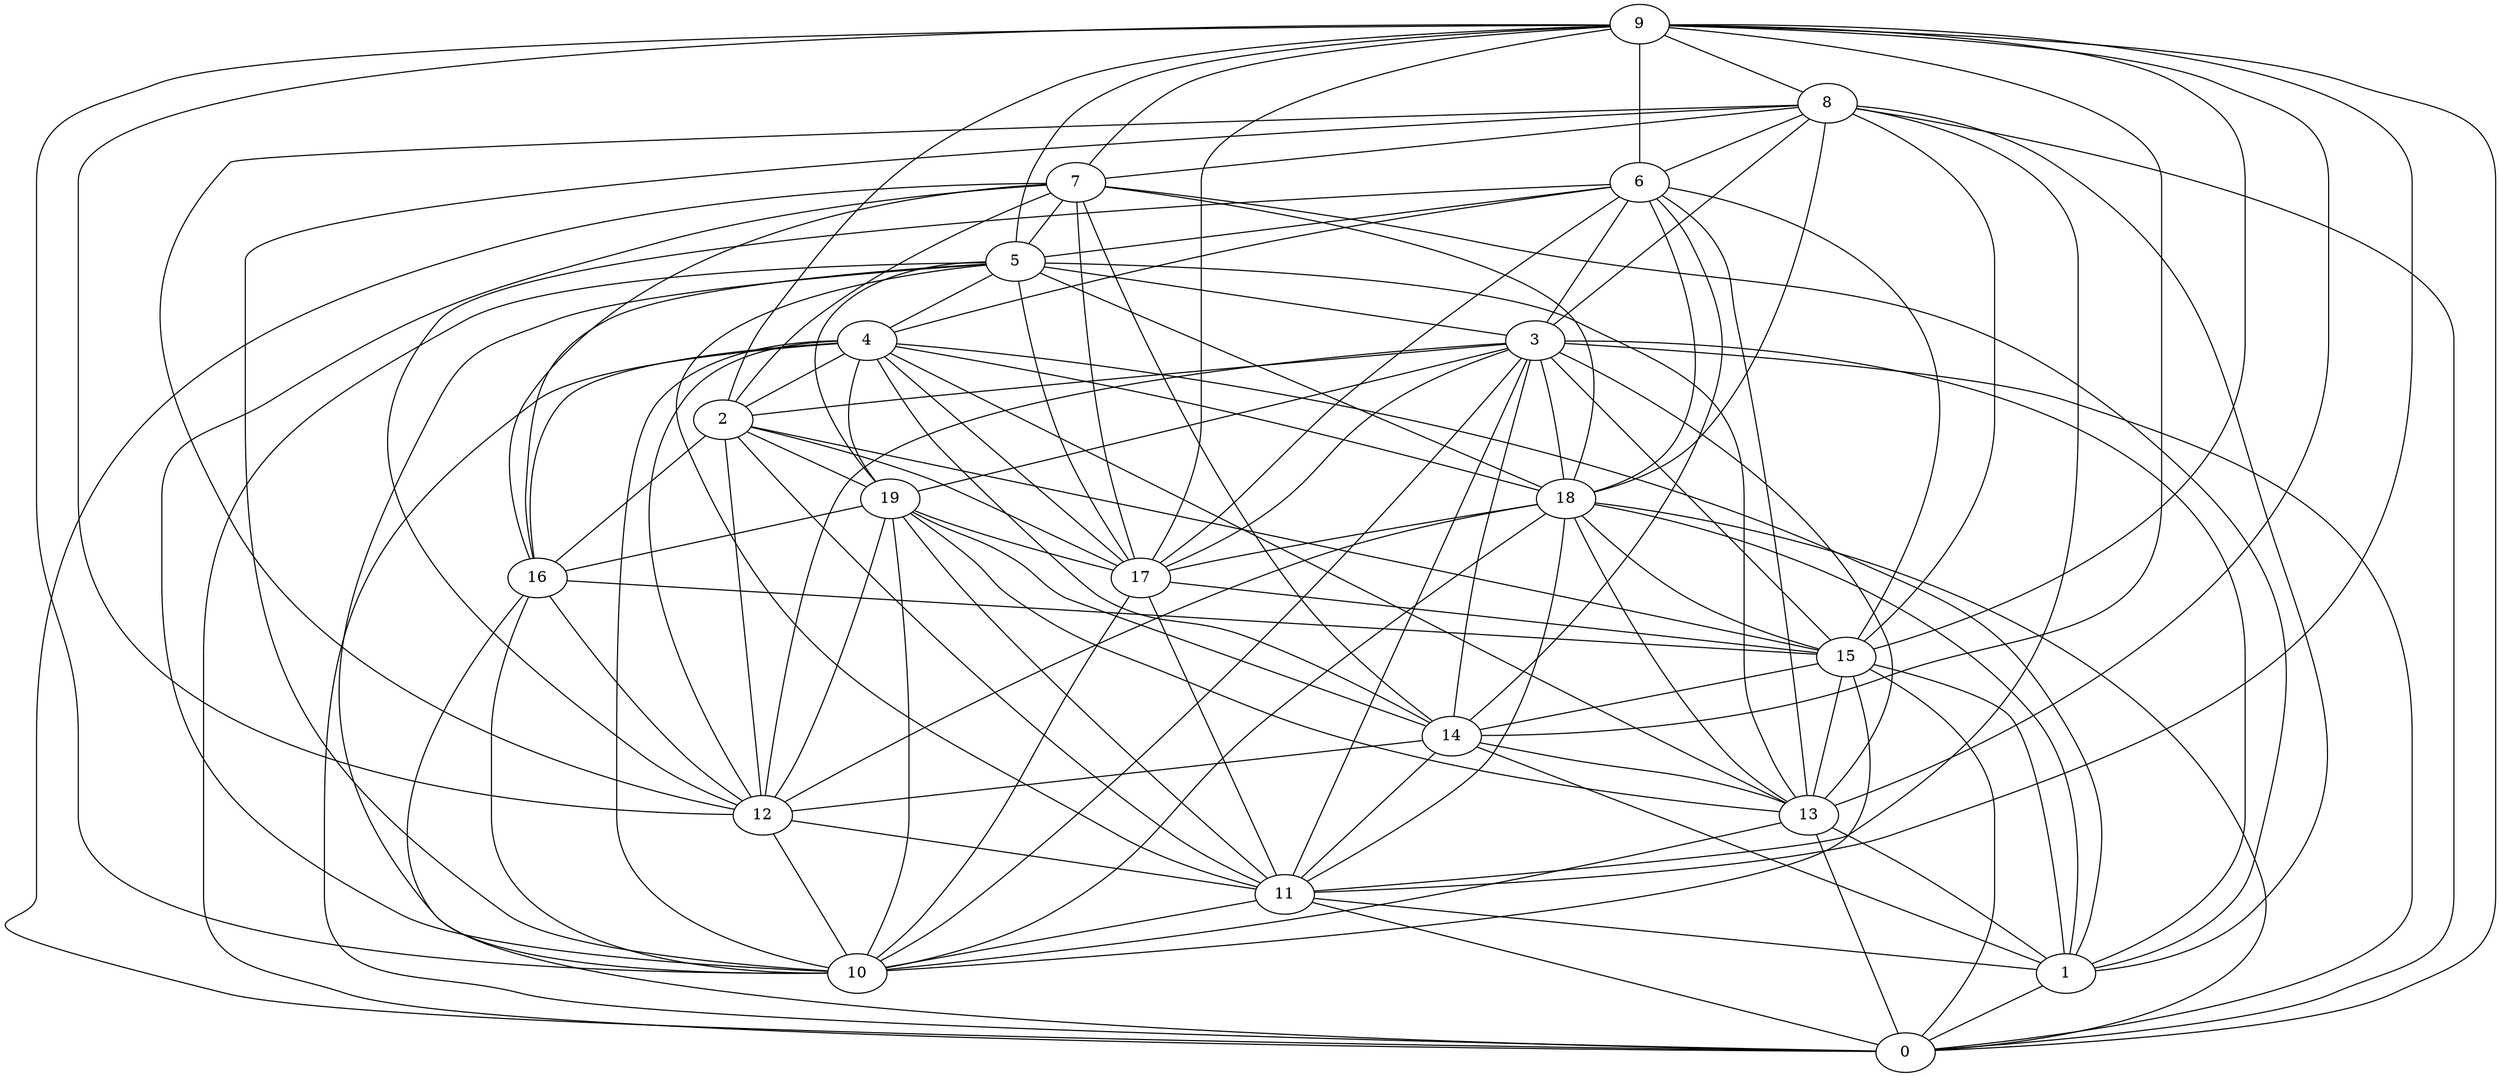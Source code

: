 digraph GG_graph {

subgraph G_graph {
edge [color = black]
"16" -> "15" [dir = none]
"16" -> "12" [dir = none]
"3" -> "1" [dir = none]
"3" -> "12" [dir = none]
"3" -> "14" [dir = none]
"3" -> "17" [dir = none]
"3" -> "0" [dir = none]
"3" -> "10" [dir = none]
"3" -> "19" [dir = none]
"3" -> "2" [dir = none]
"8" -> "10" [dir = none]
"8" -> "11" [dir = none]
"8" -> "7" [dir = none]
"2" -> "11" [dir = none]
"2" -> "15" [dir = none]
"12" -> "10" [dir = none]
"14" -> "12" [dir = none]
"9" -> "10" [dir = none]
"9" -> "2" [dir = none]
"9" -> "7" [dir = none]
"9" -> "8" [dir = none]
"4" -> "2" [dir = none]
"4" -> "19" [dir = none]
"4" -> "12" [dir = none]
"4" -> "14" [dir = none]
"4" -> "16" [dir = none]
"5" -> "13" [dir = none]
"5" -> "17" [dir = none]
"5" -> "11" [dir = none]
"5" -> "0" [dir = none]
"5" -> "4" [dir = none]
"18" -> "11" [dir = none]
"18" -> "13" [dir = none]
"18" -> "10" [dir = none]
"18" -> "1" [dir = none]
"11" -> "10" [dir = none]
"6" -> "12" [dir = none]
"6" -> "3" [dir = none]
"6" -> "15" [dir = none]
"6" -> "14" [dir = none]
"6" -> "17" [dir = none]
"19" -> "13" [dir = none]
"19" -> "14" [dir = none]
"19" -> "16" [dir = none]
"19" -> "10" [dir = none]
"19" -> "11" [dir = none]
"17" -> "11" [dir = none]
"17" -> "10" [dir = none]
"17" -> "15" [dir = none]
"7" -> "0" [dir = none]
"7" -> "10" [dir = none]
"7" -> "5" [dir = none]
"7" -> "1" [dir = none]
"7" -> "18" [dir = none]
"7" -> "14" [dir = none]
"15" -> "0" [dir = none]
"13" -> "0" [dir = none]
"19" -> "12" [dir = none]
"6" -> "4" [dir = none]
"9" -> "11" [dir = none]
"14" -> "1" [dir = none]
"11" -> "0" [dir = none]
"5" -> "3" [dir = none]
"9" -> "15" [dir = none]
"15" -> "14" [dir = none]
"16" -> "0" [dir = none]
"8" -> "0" [dir = none]
"15" -> "13" [dir = none]
"4" -> "0" [dir = none]
"3" -> "11" [dir = none]
"15" -> "1" [dir = none]
"14" -> "11" [dir = none]
"6" -> "13" [dir = none]
"4" -> "17" [dir = none]
"5" -> "18" [dir = none]
"3" -> "13" [dir = none]
"8" -> "3" [dir = none]
"8" -> "12" [dir = none]
"2" -> "16" [dir = none]
"9" -> "5" [dir = none]
"8" -> "18" [dir = none]
"9" -> "17" [dir = none]
"5" -> "10" [dir = none]
"4" -> "13" [dir = none]
"2" -> "19" [dir = none]
"3" -> "18" [dir = none]
"4" -> "10" [dir = none]
"13" -> "10" [dir = none]
"18" -> "0" [dir = none]
"9" -> "14" [dir = none]
"8" -> "6" [dir = none]
"6" -> "5" [dir = none]
"9" -> "12" [dir = none]
"19" -> "17" [dir = none]
"6" -> "18" [dir = none]
"5" -> "19" [dir = none]
"8" -> "1" [dir = none]
"4" -> "1" [dir = none]
"9" -> "0" [dir = none]
"1" -> "0" [dir = none]
"16" -> "10" [dir = none]
"4" -> "18" [dir = none]
"2" -> "12" [dir = none]
"5" -> "16" [dir = none]
"2" -> "17" [dir = none]
"8" -> "15" [dir = none]
"7" -> "16" [dir = none]
"18" -> "17" [dir = none]
"9" -> "6" [dir = none]
"9" -> "13" [dir = none]
"18" -> "12" [dir = none]
"7" -> "2" [dir = none]
"12" -> "11" [dir = none]
"3" -> "15" [dir = none]
"15" -> "10" [dir = none]
"18" -> "15" [dir = none]
"13" -> "1" [dir = none]
"11" -> "1" [dir = none]
"7" -> "17" [dir = none]
"14" -> "13" [dir = none]
}

}
